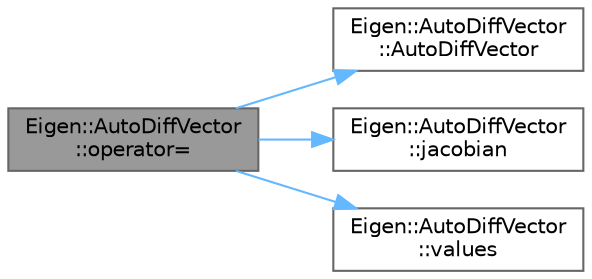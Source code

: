 digraph "Eigen::AutoDiffVector::operator="
{
 // LATEX_PDF_SIZE
  bgcolor="transparent";
  edge [fontname=Helvetica,fontsize=10,labelfontname=Helvetica,labelfontsize=10];
  node [fontname=Helvetica,fontsize=10,shape=box,height=0.2,width=0.4];
  rankdir="LR";
  Node1 [id="Node000001",label="Eigen::AutoDiffVector\l::operator=",height=0.2,width=0.4,color="gray40", fillcolor="grey60", style="filled", fontcolor="black",tooltip=" "];
  Node1 -> Node2 [id="edge1_Node000001_Node000002",color="steelblue1",style="solid",tooltip=" "];
  Node2 [id="Node000002",label="Eigen::AutoDiffVector\l::AutoDiffVector",height=0.2,width=0.4,color="grey40", fillcolor="white", style="filled",URL="$class_eigen_1_1_auto_diff_vector.html#a622a4313fe9294a449ea7b4bc0c76bc0",tooltip=" "];
  Node1 -> Node3 [id="edge2_Node000001_Node000003",color="steelblue1",style="solid",tooltip=" "];
  Node3 [id="Node000003",label="Eigen::AutoDiffVector\l::jacobian",height=0.2,width=0.4,color="grey40", fillcolor="white", style="filled",URL="$class_eigen_1_1_auto_diff_vector.html#a3e2673120bd370ada34ba465ceaf684e",tooltip=" "];
  Node1 -> Node4 [id="edge3_Node000001_Node000004",color="steelblue1",style="solid",tooltip=" "];
  Node4 [id="Node000004",label="Eigen::AutoDiffVector\l::values",height=0.2,width=0.4,color="grey40", fillcolor="white", style="filled",URL="$class_eigen_1_1_auto_diff_vector.html#a73dfa33db236798acddeba840d4038f8",tooltip=" "];
}
